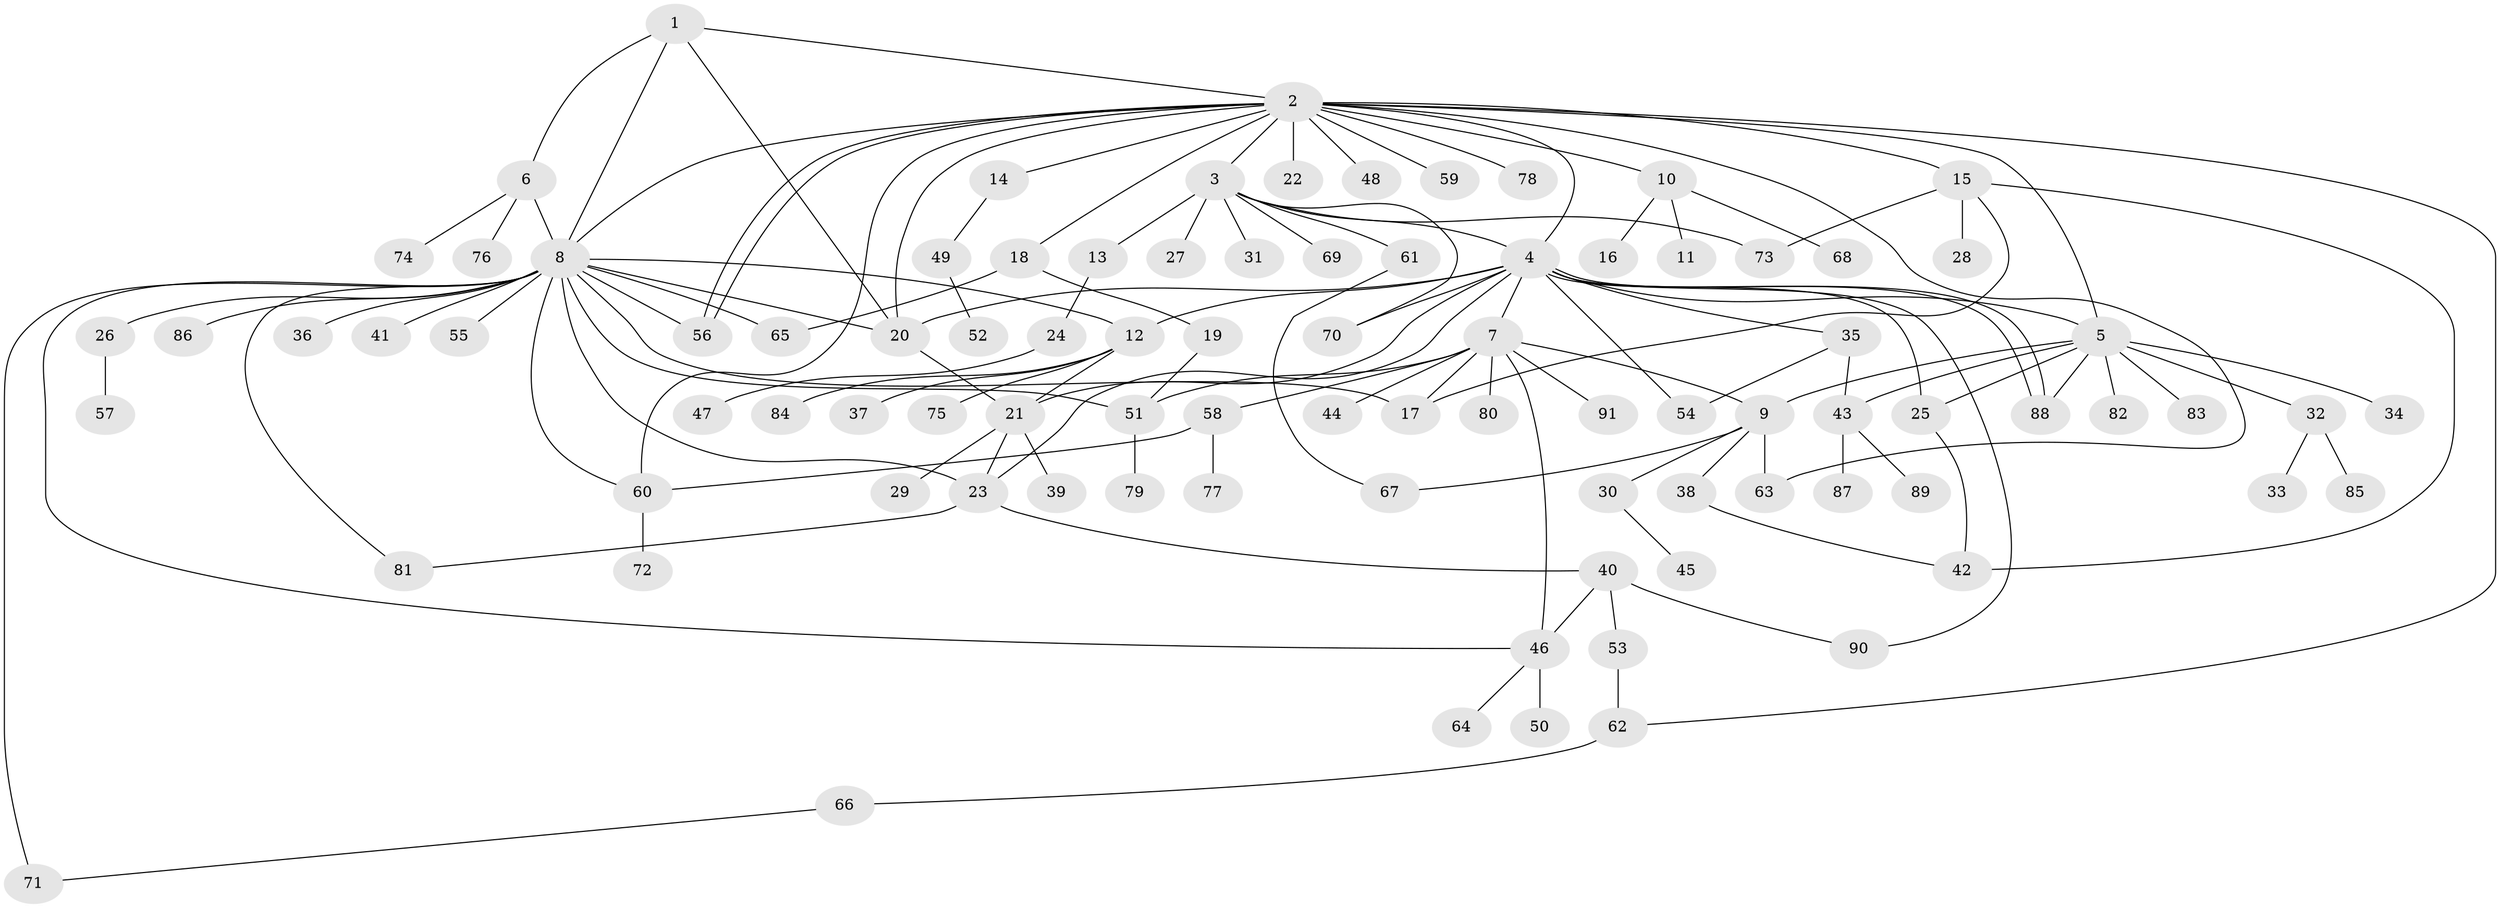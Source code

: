 // Generated by graph-tools (version 1.1) at 2025/26/03/09/25 03:26:03]
// undirected, 91 vertices, 129 edges
graph export_dot {
graph [start="1"]
  node [color=gray90,style=filled];
  1;
  2;
  3;
  4;
  5;
  6;
  7;
  8;
  9;
  10;
  11;
  12;
  13;
  14;
  15;
  16;
  17;
  18;
  19;
  20;
  21;
  22;
  23;
  24;
  25;
  26;
  27;
  28;
  29;
  30;
  31;
  32;
  33;
  34;
  35;
  36;
  37;
  38;
  39;
  40;
  41;
  42;
  43;
  44;
  45;
  46;
  47;
  48;
  49;
  50;
  51;
  52;
  53;
  54;
  55;
  56;
  57;
  58;
  59;
  60;
  61;
  62;
  63;
  64;
  65;
  66;
  67;
  68;
  69;
  70;
  71;
  72;
  73;
  74;
  75;
  76;
  77;
  78;
  79;
  80;
  81;
  82;
  83;
  84;
  85;
  86;
  87;
  88;
  89;
  90;
  91;
  1 -- 2;
  1 -- 6;
  1 -- 8;
  1 -- 20;
  2 -- 3;
  2 -- 4;
  2 -- 5;
  2 -- 8;
  2 -- 10;
  2 -- 14;
  2 -- 15;
  2 -- 18;
  2 -- 20;
  2 -- 22;
  2 -- 48;
  2 -- 56;
  2 -- 56;
  2 -- 59;
  2 -- 60;
  2 -- 62;
  2 -- 63;
  2 -- 78;
  3 -- 4;
  3 -- 13;
  3 -- 27;
  3 -- 31;
  3 -- 61;
  3 -- 69;
  3 -- 70;
  3 -- 73;
  4 -- 5;
  4 -- 7;
  4 -- 12;
  4 -- 20;
  4 -- 21;
  4 -- 23;
  4 -- 25;
  4 -- 35;
  4 -- 54;
  4 -- 70;
  4 -- 88;
  4 -- 88;
  4 -- 90;
  5 -- 9;
  5 -- 25;
  5 -- 32;
  5 -- 34;
  5 -- 43;
  5 -- 82;
  5 -- 83;
  5 -- 88;
  6 -- 8;
  6 -- 74;
  6 -- 76;
  7 -- 9;
  7 -- 17;
  7 -- 44;
  7 -- 46;
  7 -- 51;
  7 -- 58;
  7 -- 80;
  7 -- 91;
  8 -- 12;
  8 -- 17;
  8 -- 20;
  8 -- 23;
  8 -- 26;
  8 -- 36;
  8 -- 41;
  8 -- 46;
  8 -- 51;
  8 -- 55;
  8 -- 56;
  8 -- 60;
  8 -- 65;
  8 -- 71;
  8 -- 81;
  8 -- 86;
  9 -- 30;
  9 -- 38;
  9 -- 63;
  9 -- 67;
  10 -- 11;
  10 -- 16;
  10 -- 68;
  12 -- 21;
  12 -- 37;
  12 -- 75;
  12 -- 84;
  13 -- 24;
  14 -- 49;
  15 -- 17;
  15 -- 28;
  15 -- 42;
  15 -- 73;
  18 -- 19;
  18 -- 65;
  19 -- 51;
  20 -- 21;
  21 -- 23;
  21 -- 29;
  21 -- 39;
  23 -- 40;
  23 -- 81;
  24 -- 47;
  25 -- 42;
  26 -- 57;
  30 -- 45;
  32 -- 33;
  32 -- 85;
  35 -- 43;
  35 -- 54;
  38 -- 42;
  40 -- 46;
  40 -- 53;
  40 -- 90;
  43 -- 87;
  43 -- 89;
  46 -- 50;
  46 -- 64;
  49 -- 52;
  51 -- 79;
  53 -- 62;
  58 -- 60;
  58 -- 77;
  60 -- 72;
  61 -- 67;
  62 -- 66;
  66 -- 71;
}
